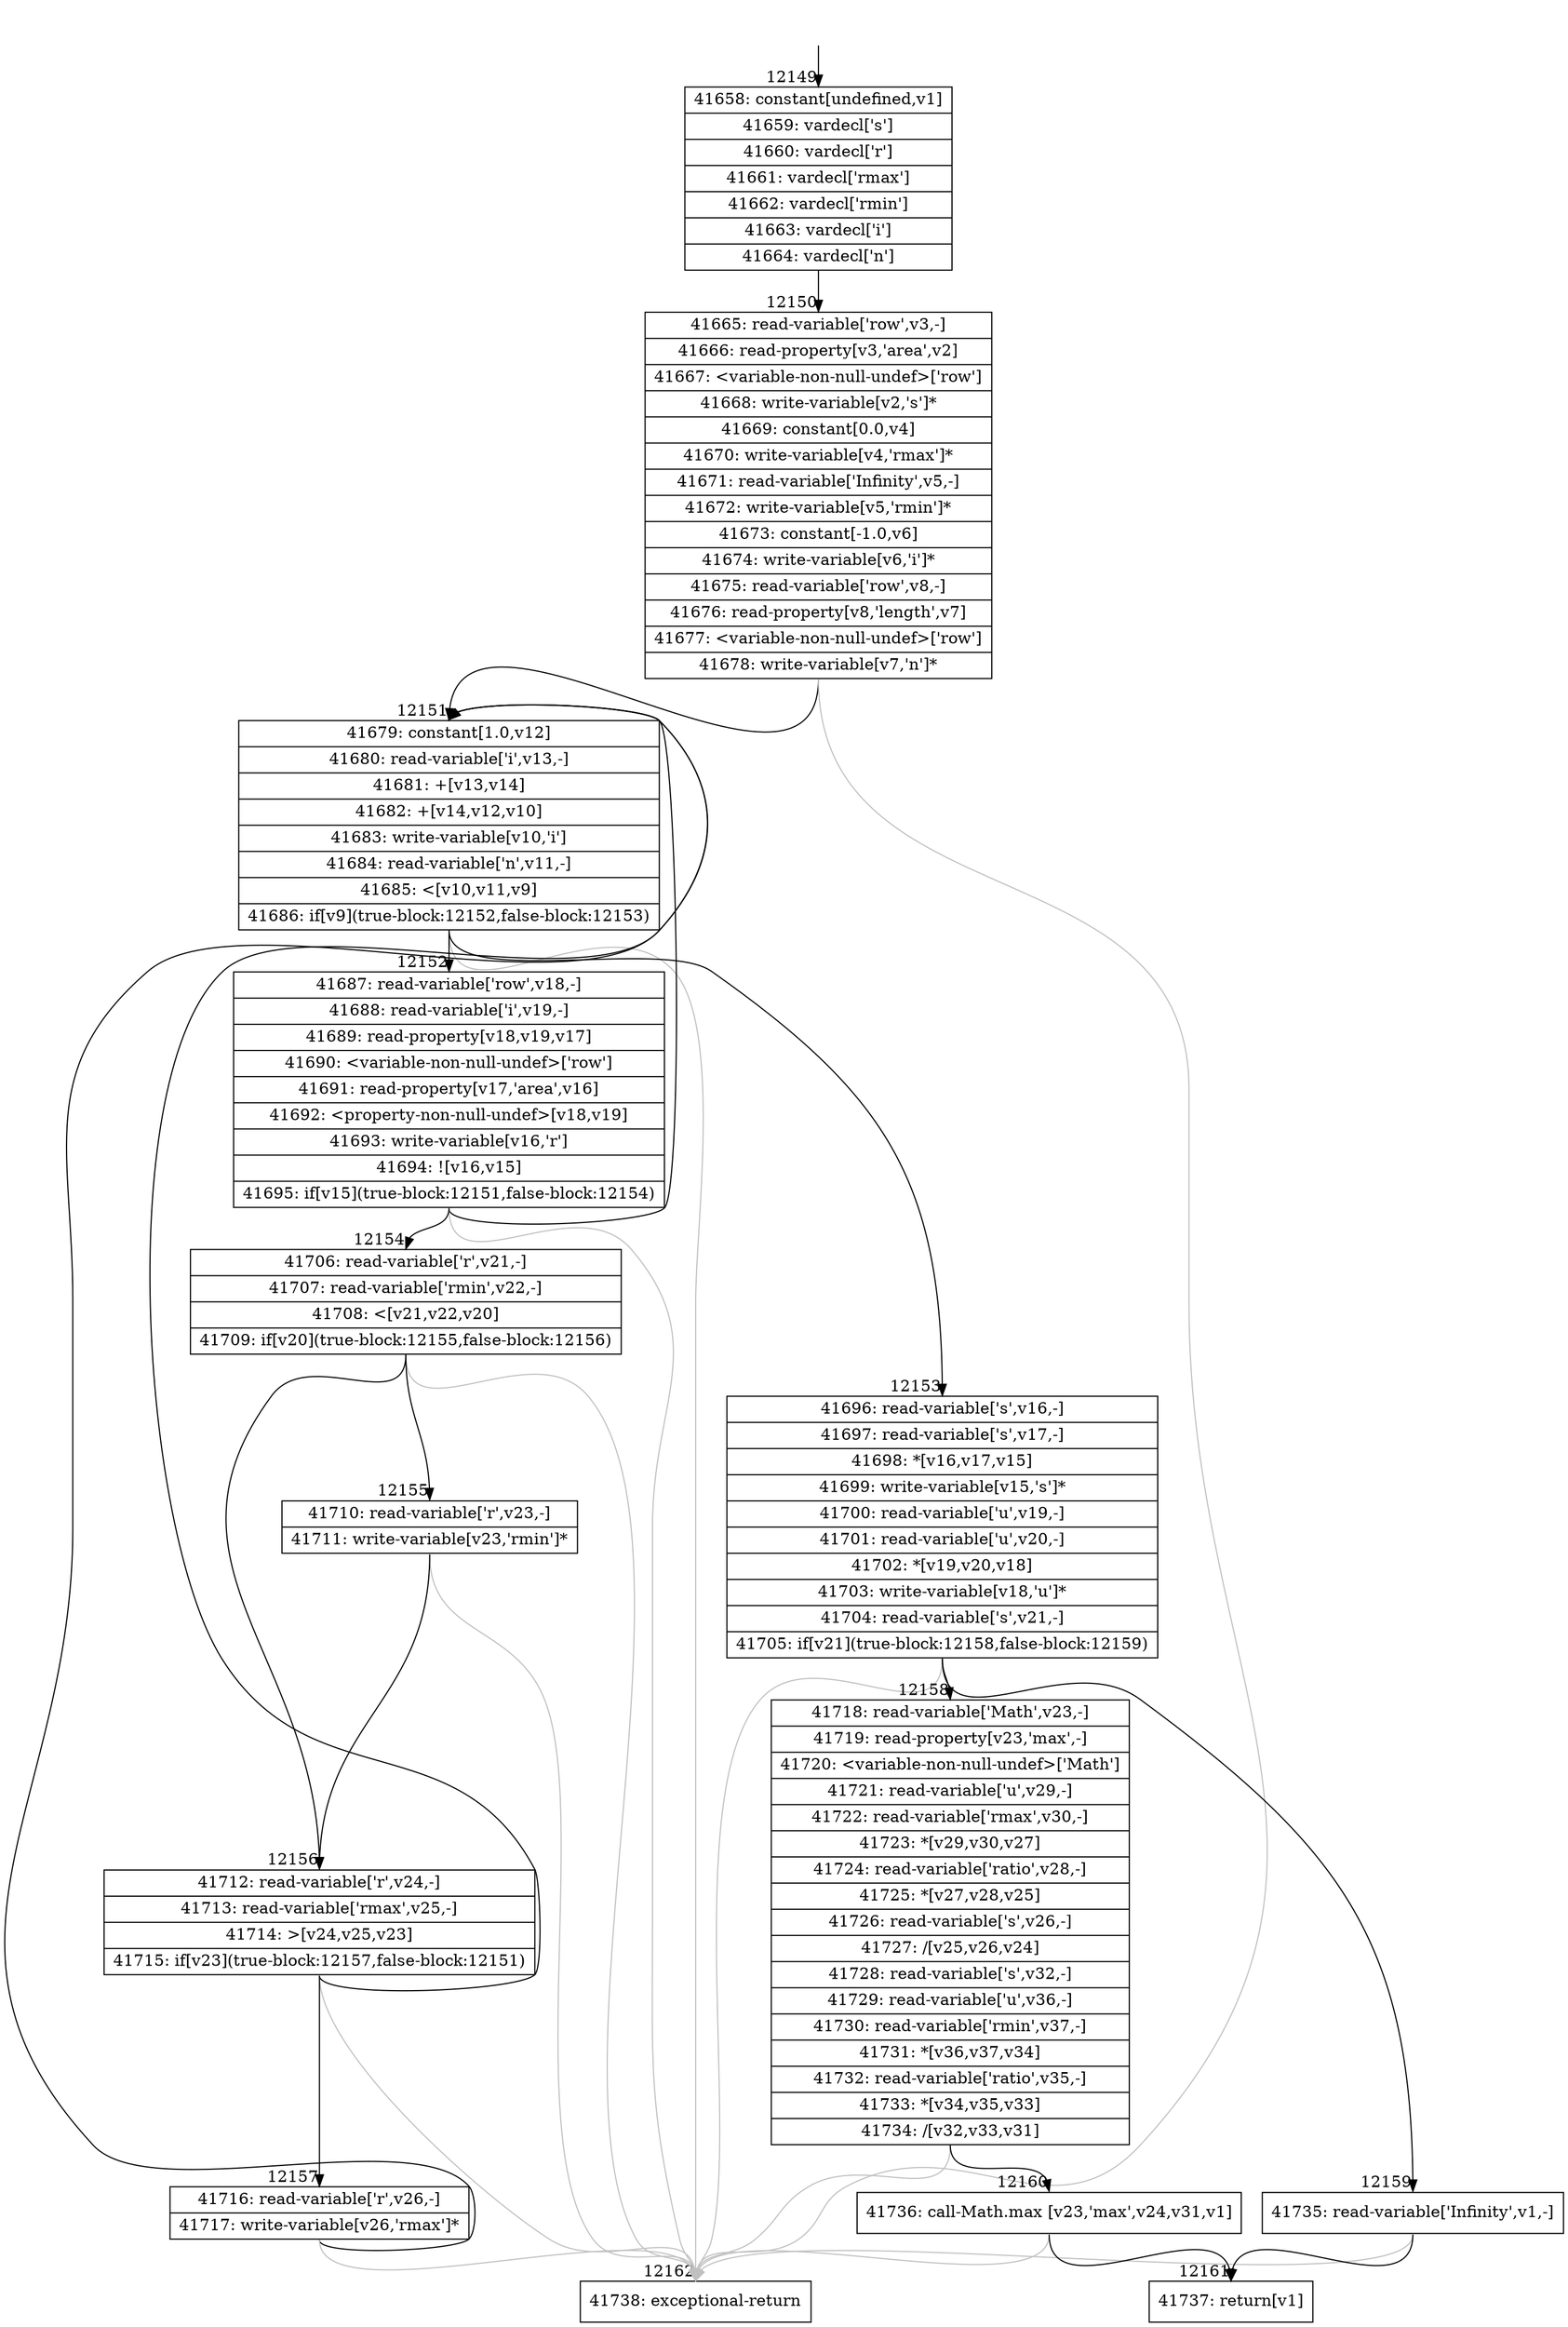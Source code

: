 digraph {
rankdir="TD"
BB_entry1119[shape=none,label=""];
BB_entry1119 -> BB12149 [tailport=s, headport=n, headlabel="    12149"]
BB12149 [shape=record label="{41658: constant[undefined,v1]|41659: vardecl['s']|41660: vardecl['r']|41661: vardecl['rmax']|41662: vardecl['rmin']|41663: vardecl['i']|41664: vardecl['n']}" ] 
BB12149 -> BB12150 [tailport=s, headport=n, headlabel="      12150"]
BB12150 [shape=record label="{41665: read-variable['row',v3,-]|41666: read-property[v3,'area',v2]|41667: \<variable-non-null-undef\>['row']|41668: write-variable[v2,'s']*|41669: constant[0.0,v4]|41670: write-variable[v4,'rmax']*|41671: read-variable['Infinity',v5,-]|41672: write-variable[v5,'rmin']*|41673: constant[-1.0,v6]|41674: write-variable[v6,'i']*|41675: read-variable['row',v8,-]|41676: read-property[v8,'length',v7]|41677: \<variable-non-null-undef\>['row']|41678: write-variable[v7,'n']*}" ] 
BB12150 -> BB12151 [tailport=s, headport=n, headlabel="      12151"]
BB12150 -> BB12162 [tailport=s, headport=n, color=gray, headlabel="      12162"]
BB12151 [shape=record label="{41679: constant[1.0,v12]|41680: read-variable['i',v13,-]|41681: +[v13,v14]|41682: +[v14,v12,v10]|41683: write-variable[v10,'i']|41684: read-variable['n',v11,-]|41685: \<[v10,v11,v9]|41686: if[v9](true-block:12152,false-block:12153)}" ] 
BB12151 -> BB12152 [tailport=s, headport=n, headlabel="      12152"]
BB12151 -> BB12153 [tailport=s, headport=n, headlabel="      12153"]
BB12151 -> BB12162 [tailport=s, headport=n, color=gray]
BB12152 [shape=record label="{41687: read-variable['row',v18,-]|41688: read-variable['i',v19,-]|41689: read-property[v18,v19,v17]|41690: \<variable-non-null-undef\>['row']|41691: read-property[v17,'area',v16]|41692: \<property-non-null-undef\>[v18,v19]|41693: write-variable[v16,'r']|41694: ![v16,v15]|41695: if[v15](true-block:12151,false-block:12154)}" ] 
BB12152 -> BB12151 [tailport=s, headport=n]
BB12152 -> BB12154 [tailport=s, headport=n, headlabel="      12154"]
BB12152 -> BB12162 [tailport=s, headport=n, color=gray]
BB12153 [shape=record label="{41696: read-variable['s',v16,-]|41697: read-variable['s',v17,-]|41698: *[v16,v17,v15]|41699: write-variable[v15,'s']*|41700: read-variable['u',v19,-]|41701: read-variable['u',v20,-]|41702: *[v19,v20,v18]|41703: write-variable[v18,'u']*|41704: read-variable['s',v21,-]|41705: if[v21](true-block:12158,false-block:12159)}" ] 
BB12153 -> BB12158 [tailport=s, headport=n, headlabel="      12158"]
BB12153 -> BB12159 [tailport=s, headport=n, headlabel="      12159"]
BB12153 -> BB12162 [tailport=s, headport=n, color=gray]
BB12154 [shape=record label="{41706: read-variable['r',v21,-]|41707: read-variable['rmin',v22,-]|41708: \<[v21,v22,v20]|41709: if[v20](true-block:12155,false-block:12156)}" ] 
BB12154 -> BB12155 [tailport=s, headport=n, headlabel="      12155"]
BB12154 -> BB12156 [tailport=s, headport=n, headlabel="      12156"]
BB12154 -> BB12162 [tailport=s, headport=n, color=gray]
BB12155 [shape=record label="{41710: read-variable['r',v23,-]|41711: write-variable[v23,'rmin']*}" ] 
BB12155 -> BB12156 [tailport=s, headport=n]
BB12155 -> BB12162 [tailport=s, headport=n, color=gray]
BB12156 [shape=record label="{41712: read-variable['r',v24,-]|41713: read-variable['rmax',v25,-]|41714: \>[v24,v25,v23]|41715: if[v23](true-block:12157,false-block:12151)}" ] 
BB12156 -> BB12157 [tailport=s, headport=n, headlabel="      12157"]
BB12156 -> BB12151 [tailport=s, headport=n]
BB12156 -> BB12162 [tailport=s, headport=n, color=gray]
BB12157 [shape=record label="{41716: read-variable['r',v26,-]|41717: write-variable[v26,'rmax']*}" ] 
BB12157 -> BB12151 [tailport=s, headport=n]
BB12157 -> BB12162 [tailport=s, headport=n, color=gray]
BB12158 [shape=record label="{41718: read-variable['Math',v23,-]|41719: read-property[v23,'max',-]|41720: \<variable-non-null-undef\>['Math']|41721: read-variable['u',v29,-]|41722: read-variable['rmax',v30,-]|41723: *[v29,v30,v27]|41724: read-variable['ratio',v28,-]|41725: *[v27,v28,v25]|41726: read-variable['s',v26,-]|41727: /[v25,v26,v24]|41728: read-variable['s',v32,-]|41729: read-variable['u',v36,-]|41730: read-variable['rmin',v37,-]|41731: *[v36,v37,v34]|41732: read-variable['ratio',v35,-]|41733: *[v34,v35,v33]|41734: /[v32,v33,v31]}" ] 
BB12158 -> BB12160 [tailport=s, headport=n, headlabel="      12160"]
BB12158 -> BB12162 [tailport=s, headport=n, color=gray]
BB12159 [shape=record label="{41735: read-variable['Infinity',v1,-]}" ] 
BB12159 -> BB12161 [tailport=s, headport=n, headlabel="      12161"]
BB12159 -> BB12162 [tailport=s, headport=n, color=gray]
BB12160 [shape=record label="{41736: call-Math.max [v23,'max',v24,v31,v1]}" ] 
BB12160 -> BB12161 [tailport=s, headport=n]
BB12160 -> BB12162 [tailport=s, headport=n, color=gray]
BB12161 [shape=record label="{41737: return[v1]}" ] 
BB12162 [shape=record label="{41738: exceptional-return}" ] 
//#$~ 7284
}
